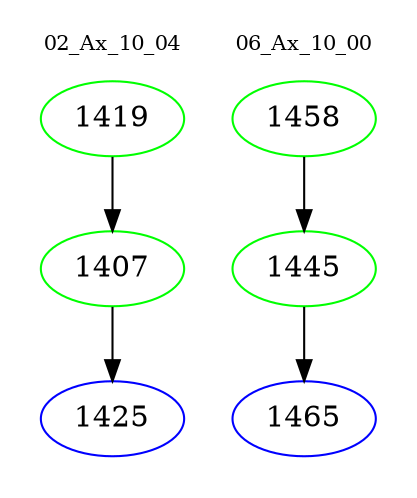digraph{
subgraph cluster_0 {
color = white
label = "02_Ax_10_04";
fontsize=10;
T0_1419 [label="1419", color="green"]
T0_1419 -> T0_1407 [color="black"]
T0_1407 [label="1407", color="green"]
T0_1407 -> T0_1425 [color="black"]
T0_1425 [label="1425", color="blue"]
}
subgraph cluster_1 {
color = white
label = "06_Ax_10_00";
fontsize=10;
T1_1458 [label="1458", color="green"]
T1_1458 -> T1_1445 [color="black"]
T1_1445 [label="1445", color="green"]
T1_1445 -> T1_1465 [color="black"]
T1_1465 [label="1465", color="blue"]
}
}
